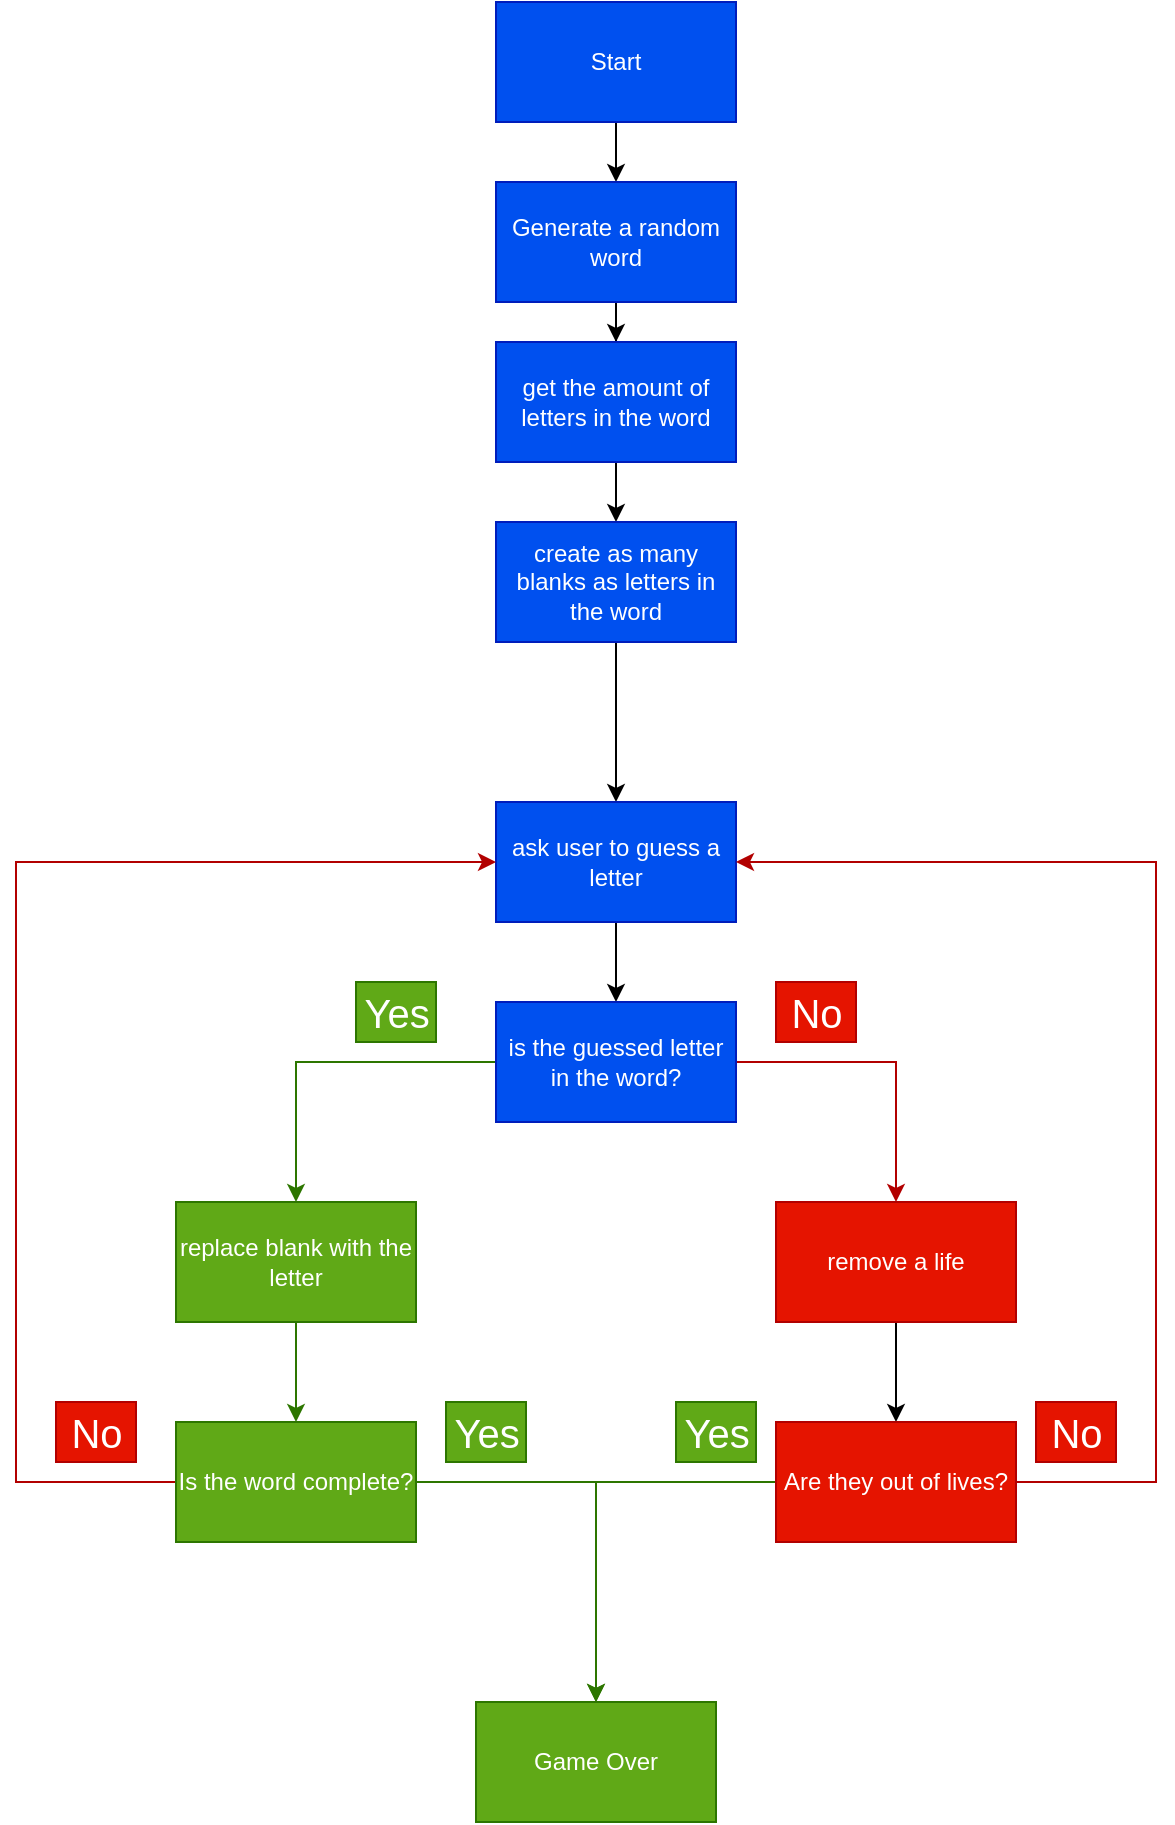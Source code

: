 <mxfile version="24.8.3">
  <diagram name="Page-1" id="WEumPWF51KtZB34_E9Jc">
    <mxGraphModel dx="3500" dy="1740" grid="1" gridSize="10" guides="1" tooltips="1" connect="1" arrows="1" fold="1" page="1" pageScale="1" pageWidth="850" pageHeight="1100" math="0" shadow="0">
      <root>
        <mxCell id="0" />
        <mxCell id="1" parent="0" />
        <mxCell id="e3aWR5k-ecryU7DG6mbs-11" value="" style="edgeStyle=orthogonalEdgeStyle;rounded=0;orthogonalLoop=1;jettySize=auto;html=1;" edge="1" parent="1" source="e3aWR5k-ecryU7DG6mbs-1" target="e3aWR5k-ecryU7DG6mbs-10">
          <mxGeometry relative="1" as="geometry" />
        </mxCell>
        <mxCell id="e3aWR5k-ecryU7DG6mbs-1" value="Start" style="rounded=0;whiteSpace=wrap;html=1;fillColor=#0050ef;fontColor=#ffffff;strokeColor=#001DBC;" vertex="1" parent="1">
          <mxGeometry x="450" y="90" width="120" height="60" as="geometry" />
        </mxCell>
        <mxCell id="e3aWR5k-ecryU7DG6mbs-13" value="" style="edgeStyle=orthogonalEdgeStyle;rounded=0;orthogonalLoop=1;jettySize=auto;html=1;" edge="1" parent="1" source="e3aWR5k-ecryU7DG6mbs-10" target="e3aWR5k-ecryU7DG6mbs-12">
          <mxGeometry relative="1" as="geometry" />
        </mxCell>
        <mxCell id="e3aWR5k-ecryU7DG6mbs-10" value="Generate a random&lt;div&gt;word&lt;/div&gt;" style="rounded=0;whiteSpace=wrap;html=1;fillColor=#0050ef;fontColor=#ffffff;strokeColor=#001DBC;" vertex="1" parent="1">
          <mxGeometry x="450" y="180" width="120" height="60" as="geometry" />
        </mxCell>
        <mxCell id="e3aWR5k-ecryU7DG6mbs-15" value="" style="edgeStyle=orthogonalEdgeStyle;rounded=0;orthogonalLoop=1;jettySize=auto;html=1;" edge="1" parent="1" source="e3aWR5k-ecryU7DG6mbs-12" target="e3aWR5k-ecryU7DG6mbs-14">
          <mxGeometry relative="1" as="geometry" />
        </mxCell>
        <mxCell id="e3aWR5k-ecryU7DG6mbs-12" value="get the amount of letters in the word" style="whiteSpace=wrap;html=1;rounded=0;fillColor=#0050ef;fontColor=#ffffff;strokeColor=#001DBC;" vertex="1" parent="1">
          <mxGeometry x="450" y="260" width="120" height="60" as="geometry" />
        </mxCell>
        <mxCell id="e3aWR5k-ecryU7DG6mbs-17" value="" style="edgeStyle=orthogonalEdgeStyle;rounded=0;orthogonalLoop=1;jettySize=auto;html=1;" edge="1" parent="1" source="e3aWR5k-ecryU7DG6mbs-14" target="e3aWR5k-ecryU7DG6mbs-16">
          <mxGeometry relative="1" as="geometry" />
        </mxCell>
        <mxCell id="e3aWR5k-ecryU7DG6mbs-14" value="create as many blanks as letters in the word" style="whiteSpace=wrap;html=1;rounded=0;fillColor=#0050ef;fontColor=#ffffff;strokeColor=#001DBC;" vertex="1" parent="1">
          <mxGeometry x="450" y="350" width="120" height="60" as="geometry" />
        </mxCell>
        <mxCell id="e3aWR5k-ecryU7DG6mbs-19" value="" style="edgeStyle=orthogonalEdgeStyle;rounded=0;orthogonalLoop=1;jettySize=auto;html=1;" edge="1" parent="1" source="e3aWR5k-ecryU7DG6mbs-16" target="e3aWR5k-ecryU7DG6mbs-18">
          <mxGeometry relative="1" as="geometry" />
        </mxCell>
        <mxCell id="e3aWR5k-ecryU7DG6mbs-16" value="ask user to guess a letter" style="whiteSpace=wrap;html=1;rounded=0;fillColor=#0050ef;fontColor=#ffffff;strokeColor=#001DBC;" vertex="1" parent="1">
          <mxGeometry x="450" y="490" width="120" height="60" as="geometry" />
        </mxCell>
        <mxCell id="e3aWR5k-ecryU7DG6mbs-21" value="" style="edgeStyle=orthogonalEdgeStyle;rounded=0;orthogonalLoop=1;jettySize=auto;html=1;fillColor=#e51400;strokeColor=#B20000;" edge="1" parent="1" source="e3aWR5k-ecryU7DG6mbs-18" target="e3aWR5k-ecryU7DG6mbs-20">
          <mxGeometry relative="1" as="geometry" />
        </mxCell>
        <mxCell id="e3aWR5k-ecryU7DG6mbs-23" value="" style="edgeStyle=orthogonalEdgeStyle;rounded=0;orthogonalLoop=1;jettySize=auto;html=1;fillColor=#60a917;strokeColor=#2D7600;" edge="1" parent="1" source="e3aWR5k-ecryU7DG6mbs-18" target="e3aWR5k-ecryU7DG6mbs-22">
          <mxGeometry relative="1" as="geometry" />
        </mxCell>
        <mxCell id="e3aWR5k-ecryU7DG6mbs-18" value="is the guessed letter in the word?" style="whiteSpace=wrap;html=1;rounded=0;fillColor=#0050ef;strokeColor=#001DBC;fontColor=#ffffff;" vertex="1" parent="1">
          <mxGeometry x="450" y="590" width="120" height="60" as="geometry" />
        </mxCell>
        <mxCell id="e3aWR5k-ecryU7DG6mbs-27" value="" style="edgeStyle=orthogonalEdgeStyle;rounded=0;orthogonalLoop=1;jettySize=auto;html=1;" edge="1" parent="1" source="e3aWR5k-ecryU7DG6mbs-20" target="e3aWR5k-ecryU7DG6mbs-26">
          <mxGeometry relative="1" as="geometry" />
        </mxCell>
        <mxCell id="e3aWR5k-ecryU7DG6mbs-20" value="remove a life" style="whiteSpace=wrap;html=1;rounded=0;fillColor=#e51400;strokeColor=#B20000;fontColor=#ffffff;" vertex="1" parent="1">
          <mxGeometry x="590" y="690" width="120" height="60" as="geometry" />
        </mxCell>
        <mxCell id="e3aWR5k-ecryU7DG6mbs-25" value="" style="edgeStyle=orthogonalEdgeStyle;rounded=0;orthogonalLoop=1;jettySize=auto;html=1;fillColor=#60a917;strokeColor=#2D7600;" edge="1" parent="1" source="e3aWR5k-ecryU7DG6mbs-22" target="e3aWR5k-ecryU7DG6mbs-24">
          <mxGeometry relative="1" as="geometry" />
        </mxCell>
        <mxCell id="e3aWR5k-ecryU7DG6mbs-22" value="replace blank with the letter" style="whiteSpace=wrap;html=1;rounded=0;fillColor=#60a917;strokeColor=#2D7600;fontColor=#ffffff;" vertex="1" parent="1">
          <mxGeometry x="290" y="690" width="120" height="60" as="geometry" />
        </mxCell>
        <mxCell id="e3aWR5k-ecryU7DG6mbs-29" value="" style="edgeStyle=orthogonalEdgeStyle;rounded=0;orthogonalLoop=1;jettySize=auto;html=1;fillColor=#60a917;strokeColor=#2D7600;" edge="1" parent="1" source="e3aWR5k-ecryU7DG6mbs-24" target="e3aWR5k-ecryU7DG6mbs-28">
          <mxGeometry relative="1" as="geometry" />
        </mxCell>
        <mxCell id="e3aWR5k-ecryU7DG6mbs-35" value="" style="edgeStyle=orthogonalEdgeStyle;rounded=0;orthogonalLoop=1;jettySize=auto;html=1;fillColor=#e51400;strokeColor=#B20000;" edge="1" parent="1" source="e3aWR5k-ecryU7DG6mbs-24" target="e3aWR5k-ecryU7DG6mbs-16">
          <mxGeometry relative="1" as="geometry">
            <mxPoint x="190" y="830" as="targetPoint" />
            <Array as="points">
              <mxPoint x="210" y="830" />
              <mxPoint x="210" y="520" />
            </Array>
          </mxGeometry>
        </mxCell>
        <mxCell id="e3aWR5k-ecryU7DG6mbs-24" value="Is the word complete?" style="whiteSpace=wrap;html=1;rounded=0;fillColor=#60a917;strokeColor=#2D7600;fontColor=#ffffff;" vertex="1" parent="1">
          <mxGeometry x="290" y="800" width="120" height="60" as="geometry" />
        </mxCell>
        <mxCell id="e3aWR5k-ecryU7DG6mbs-31" value="" style="edgeStyle=orthogonalEdgeStyle;rounded=0;orthogonalLoop=1;jettySize=auto;html=1;fillColor=#60a917;strokeColor=#2D7600;" edge="1" parent="1" source="e3aWR5k-ecryU7DG6mbs-26" target="e3aWR5k-ecryU7DG6mbs-28">
          <mxGeometry relative="1" as="geometry">
            <mxPoint x="650" y="940" as="targetPoint" />
          </mxGeometry>
        </mxCell>
        <mxCell id="e3aWR5k-ecryU7DG6mbs-33" value="" style="edgeStyle=orthogonalEdgeStyle;rounded=0;orthogonalLoop=1;jettySize=auto;html=1;fillColor=#e51400;strokeColor=#B20000;" edge="1" parent="1" source="e3aWR5k-ecryU7DG6mbs-26" target="e3aWR5k-ecryU7DG6mbs-16">
          <mxGeometry relative="1" as="geometry">
            <mxPoint x="810" y="830" as="targetPoint" />
            <Array as="points">
              <mxPoint x="780" y="830" />
              <mxPoint x="780" y="520" />
            </Array>
          </mxGeometry>
        </mxCell>
        <mxCell id="e3aWR5k-ecryU7DG6mbs-26" value="Are they out of lives?" style="whiteSpace=wrap;html=1;rounded=0;fillColor=#e51400;strokeColor=#B20000;fontColor=#ffffff;" vertex="1" parent="1">
          <mxGeometry x="590" y="800" width="120" height="60" as="geometry" />
        </mxCell>
        <mxCell id="e3aWR5k-ecryU7DG6mbs-28" value="Game Over" style="whiteSpace=wrap;html=1;rounded=0;fillColor=#60a917;strokeColor=#2D7600;fontColor=#ffffff;" vertex="1" parent="1">
          <mxGeometry x="440" y="940" width="120" height="60" as="geometry" />
        </mxCell>
        <mxCell id="e3aWR5k-ecryU7DG6mbs-36" value="&lt;span style=&quot;font-weight: normal;&quot;&gt;&lt;font style=&quot;font-size: 20px;&quot;&gt;Yes&lt;/font&gt;&lt;/span&gt;" style="text;strokeColor=#2D7600;fillColor=#60a917;html=1;fontSize=24;fontStyle=1;verticalAlign=middle;align=center;fontColor=#ffffff;" vertex="1" parent="1">
          <mxGeometry x="380" y="580" width="40" height="30" as="geometry" />
        </mxCell>
        <mxCell id="e3aWR5k-ecryU7DG6mbs-38" value="&lt;span style=&quot;font-weight: normal;&quot;&gt;&lt;font style=&quot;font-size: 20px;&quot;&gt;Yes&lt;/font&gt;&lt;/span&gt;" style="text;strokeColor=#2D7600;fillColor=#60a917;html=1;fontSize=24;fontStyle=1;verticalAlign=middle;align=center;fontColor=#ffffff;" vertex="1" parent="1">
          <mxGeometry x="425" y="790" width="40" height="30" as="geometry" />
        </mxCell>
        <mxCell id="e3aWR5k-ecryU7DG6mbs-39" value="&lt;span style=&quot;font-weight: normal;&quot;&gt;&lt;font style=&quot;font-size: 20px;&quot;&gt;Yes&lt;/font&gt;&lt;/span&gt;" style="text;strokeColor=#2D7600;fillColor=#60a917;html=1;fontSize=24;fontStyle=1;verticalAlign=middle;align=center;fontColor=#ffffff;" vertex="1" parent="1">
          <mxGeometry x="540" y="790" width="40" height="30" as="geometry" />
        </mxCell>
        <mxCell id="e3aWR5k-ecryU7DG6mbs-40" value="&lt;span style=&quot;font-weight: normal;&quot;&gt;&lt;font style=&quot;font-size: 20px;&quot;&gt;No&lt;/font&gt;&lt;/span&gt;" style="text;strokeColor=#B20000;fillColor=#e51400;html=1;fontSize=24;fontStyle=1;verticalAlign=middle;align=center;fontColor=#ffffff;" vertex="1" parent="1">
          <mxGeometry x="720" y="790" width="40" height="30" as="geometry" />
        </mxCell>
        <mxCell id="e3aWR5k-ecryU7DG6mbs-41" value="&lt;span style=&quot;font-weight: normal;&quot;&gt;&lt;font style=&quot;font-size: 20px;&quot;&gt;No&lt;/font&gt;&lt;/span&gt;" style="text;strokeColor=#B20000;fillColor=#e51400;html=1;fontSize=24;fontStyle=1;verticalAlign=middle;align=center;fontColor=#ffffff;" vertex="1" parent="1">
          <mxGeometry x="230" y="790" width="40" height="30" as="geometry" />
        </mxCell>
        <mxCell id="e3aWR5k-ecryU7DG6mbs-42" value="&lt;span style=&quot;font-weight: normal;&quot;&gt;&lt;font style=&quot;font-size: 20px;&quot;&gt;No&lt;/font&gt;&lt;/span&gt;" style="text;strokeColor=#B20000;fillColor=#e51400;html=1;fontSize=24;fontStyle=1;verticalAlign=middle;align=center;fontColor=#ffffff;" vertex="1" parent="1">
          <mxGeometry x="590" y="580" width="40" height="30" as="geometry" />
        </mxCell>
      </root>
    </mxGraphModel>
  </diagram>
</mxfile>
